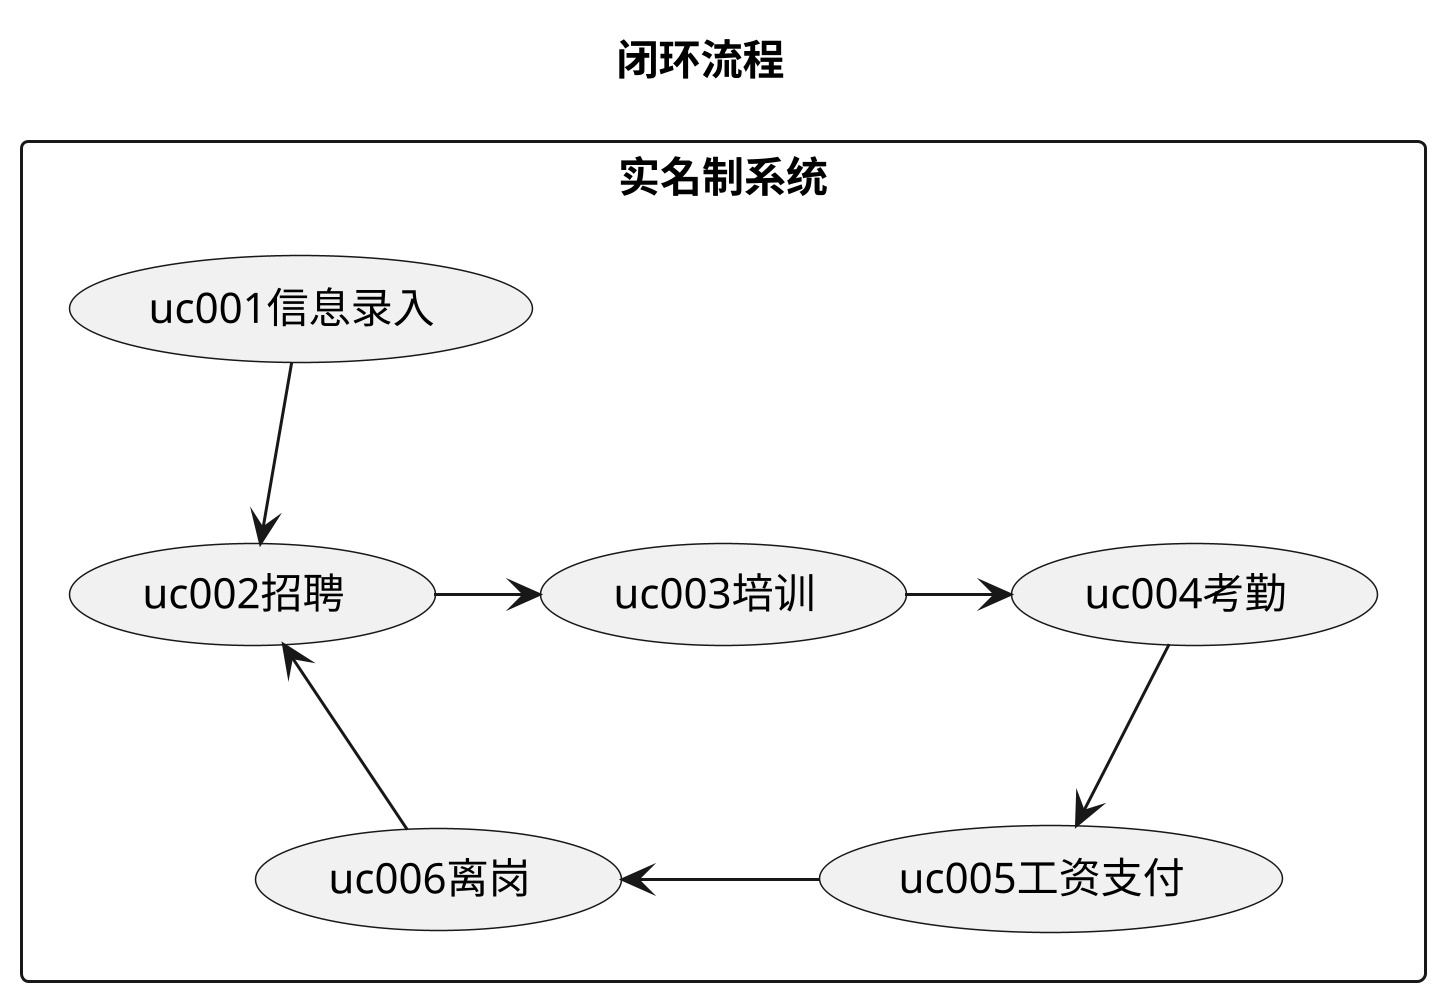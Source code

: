 @startUML
scale 3
title 闭环流程
rectangle "实名制系统" {
    (uc001信息录入) as uc001
    (uc002招聘) as uc002
    (uc003培训) as uc003
    (uc004考勤) as uc004
    (uc005工资支付) as uc005
    (uc006离岗) as uc006
}

uc001 --> uc002
uc002 -> uc003
uc003 -> uc004
uc004 --> uc005
uc006 <- uc005
uc002 <-- uc006
@endUML

@startUMl
scale 3
title uc001信息录入用例
rectangle "实名信息系统" {
    (uc001信息录入) as uc001
    (uc001_1批量信息录入) as uc001_1
    (uc001_2关联实名身份) as uc001_2
}

uc001 --> uc001_1: 扩展
uc001 --> uc001_2: 扩展
@endUML

@startUML
scale 3
title uc001信息录入流程图
start
:工人进入公众号;
:工人打开实名认证小程序;
:选择录入新身份;
repeat
:录入新身份;
:提交身份;
:后台管理人员审核;
repeat while (审核未通过, 提示重新录入)
-> 审核通过;
:修改工人状态为完成认证;
end
@endUML

@startUML
scale 3
title uc001_1批量信息录入流程图
start
:管理员进入后台;
:管理员导入批量实名信息;
:系统批量生成实名信息;
repeat
:管理员审核实名信息;
if (实名信息) then (通过)
:修改工人实名认证状态;
end
else (未通过)
:修改工人实名信息;
@endUML

@startUML
scale 3
title uc001_2关联实名身份
start
:工人从管理员处获得关联密码;
:工人进入微信公众号;
:工人进入实名认证小程序;
:工人选择关联已有实名身份;
:工人完成关联;
repeat
if (是否关联成功) then (是)
:显示关联成功;
end
else (否)
:重新关联;
@endUMl

@startUML
scale 3
title uc001信息录入类图
class 001 as "工人" <001>
class 002 as "管理员" <002>
class 003 as "批量实名认证列表" <003>
class 004 as "批量实名信息" <004>
class 005 as "关联密码" <005>

001 : id
001 : 微信 openid
001 : 实名信息
001 : 实名认证状态
001 : 录入实名信息()
001 : 关联实名信息()
001 : 修改实名信息()

002 : id
002 : 审核实名信息()
002 : 导入实名信息()

003 : id
003 : 实名信息
003 : 取出实名信息()

004 : id
004 : 工人id
004 : 实名认证状态
004 : 修改实名信息状态()

005 : id
005 : 密码
005 : 工人id
005 : 验证密码()

001 <-- 003: 包含
001 <-- 004: 包含
001 -> 002: 提交实名信息
001 <- 002: 审核
002 --> 003: 导入
004 <- 003: 生成
005 <-- 002: 生成
005 <-- 001: 验证
@endUML

@startUML
scale 3
title uc002招聘用例
rectangle "实名制系统" {
    (uc002招聘) as uc002
    (uc002_1发布招聘信息) as uc002_1
    (uc002_2应聘) as uc002_2
    (uc002_3甄选) as uc002_3
}

uc002 --> uc002_1: 包含
uc002 --> uc002_2: 包含
uc002 --> uc002_3: 包含

uc002_1 -> uc002_2
uc002_2 -> uc002_3
@endUMl

@startUML
scale 3
title uc002_1发布招聘信息流程图
start
:管理员录入项目信息;
:管理员录入岗位信息;
:管理员录入招聘信息;
:通过公众号向工作发送消息;
end
@endUMl

@startUMl
scale 3
title uc002_2应聘流程图
start
:工人查看招聘信息;
:工人管理岗位;
:工人提交应聘请求;
end
@endUMl

@startUMl
scale 3
title uc002_3甄选流程图
start
:管理员人员查看应聘信息;
:管理人员选择应聘人员;
if (工人是否应聘成功) then (成功)
:提示工人应聘成功;
:生成劳务合同;
:工人签订合同;
end
else (失败)
:提示工人应聘失败;
end
@endUML

@startUMl
scale 3
title uc002招聘类图
class 001 as "工人" <001>
class 002 as "管理员" <002>
class 003 as "项目" <003>
class 004 as "岗位" <004>
class 005 as "招聘信息" <005>
class 006 as "应聘请求" <006>
class 007 as "劳务合同" <007>
class 008 as "专业" <008>
class 009 as "人员专业关系" <009>

001 : id
001 : 应聘()

002 : id
002 : 录入项目()
002 : 录入岗位()
002 : 录入招聘信息()
002 : 甄选录入人员()

003 : id
003 : 项目名称
003 : 施工单位

004 : id
004 : 岗位名称
004 : 项目id
004 : 专业id

005 : id
005 : 岗位id
005 : 应聘人数
005 : 应聘要求

006 : id
006 : 工人id
006 : 岗位id
006 : 招聘信息id

007 : id
007 : 用人单位id
007 : 工人id
007 : 岗位id
007 : 其它条款

008 : id
008 : 专业名称
008 : 是否特殊专业
008 : 最高等级

009 : id
009 : 专业id
009 : 工人id
009 : 专业等级

003 <-- 002: 录入项目
003 --> 004: 包含
004 --> 005: 产生
001 --> 006: 提交
006 -> 005: 应聘
006 -> 004: 应聘
002 --> 006: 甄选
001 -> 003: 签订
(001, 003) --> 007: 签订
009 -- 001
009 -- 008
008 -- 004
@endUML

@startUML
scale 3
title uc003培训用例
rectangle "实名制系统" {
    (uc004培训) as uc004
}
@endUML

@startUML
scale 3
title uc003培训流程
start
:管理员组织培训;
repeat
:工人参加培训;
:管理员考核工人;
if (考核结果) then (通过)
:结束培训;
:增加工人培训记录;
end
else (未通过)
@endUML

@startUMl
scale 3
title uc003培训类图
class 001 as "工人" <001>
class 002 as "管理员" <002>
class 003 as "培训" <003>
class 004 as "工人培训关系表" <004>

001 : id
001 : 接受考核()

002 : id
002 : 组织培训()
002 : 发布考核()

003 : id
003 : 培训名称
003 : 培训类别

004 : id
004 : 工人id
004 : 培训id
004 : 考核结果

002 --> 003: 组织
001 -- 004
004 - 003
001 <- 002: 考核
@endUMl

@startUML
scale 3
title uc004考勤用例
rectangle "实名制系统" {
    (uc004考勤) as uc004
    (uc004_1扫码考勤) as uc004_1
    (uc004_2打卡考勤) as uc004_2
    (uc004_3地理信息考勤) as uc004_3
    (uc004_4手动补录) as uc004_4
    (uc004_2_1设备打卡) as uc004_2_1
    (uc004_2_2生物信息识别打卡) as uc004_2_2
}

uc004 --> uc004_1: 包含
uc004 --> uc004_2: 包含
uc004 --> uc004_3: 包含
uc004 --> uc004_4: 包含

uc004_2 --> uc004_2_1: 扩展
uc004_2 --> uc004_2_2: 扩展
@endUML

@startUML
scale 3
title uc004_1扫码考勤流程
start
:工人进入微信公众号;
:工人打开考勤小程序;
:工人选择扫码考勤;
:小程序生成考勤二维码;
:工人在扫码设备上进行扫码;
:增加工人考勤记录;
end
@endUML

@startUML
scale 3
title uc004_2打卡考勤流程
start
if (采用打卡方式) then (生物识别)
:录入生物识别信息;
:工人在生物识别设备上进行打卡;
else (设备打卡)
:发放打卡设备;
:工人使用打卡设备进行打卡;
endif
:增加工人考勤记录;
end
@endUML

@startUML
scale 3
title uc004_3地理信息考勤流程
start
:工人进入微信公众号;
:工人打开考勤小程序;
:工人选择地理信息考勤;
:小程序获取用户地理位置;
:增加工人考勤记录;
end
@endUML

@startUML
scale 3
title uc004_4手动补录流程
start
:管理员进入后台;
:管理员进行补录;
:增加工人考勤记录;
end
@endUML

@startUML
scale 3
title uc004考勤类图
class 001 as "工人" <001>
class 002 as "管理员" <002>
class 003 as "考勤记录" <003>
class 004 as "考勤二维码" <004>
class 005 as "扫码设备" <005>
class 006 as "生物识别打卡设备" <006>
class 007 as "设备打卡设备" <007>

001 : id
001 : 生物识别信息
001 : 生成考勤二维码()
001 : 生物识别打卡()
001 : 设备打卡()
001 : 地理位置打卡()

002 : id
002 : 补录考勤()

003 : id
003 : 工人id
003 : 项目id
003 : 考勤方式
003 : 考勤时间
003 : 备注
003 : 增加考勤记录()

004 : id
004 : 生成时间
004 : 有效时间
004 : 状态

005 : id
005 : 扫码()

006 : id
006 : 识别生物信息()
006 : 打卡()

007 : id
007 : 识别设备信息()
007 : 打卡()

001 --> 004
001 --> 006
001 --> 005
001 --> 007

004 -> 005
005 --> 003
006 --> 003
007 --> 003
001 --> 003

003 <-- 002
@endUML

@startUML
scale 3
title uc005工资支付用例
rectangle "实名制系统" {
    (uc005工资支付) as uc005
    (uc005_1生成工资单) as uc005_1
    (uc005_2结算工资) as uc005_2
}

uc005 --> uc005_1: 包含
uc005 --> uc005_2: 包含
uc005_1 -> uc005_2
@endUML

@startUML
scale 3
title uc005_1生成工资单流程图
start
:管理员制定工资结算规则;
:系统根据结算规则与考勤记录生成工资单;
:系统生成工资结算订单;
end
@endUML

@startUML
scale 3
title uc005_2结算工资流程图
start
:管理员根据工资单打款;
:管理员发起确认收款;
:工人确认收款;
:系统完结工资结算订单;
end
@endUMl

@startUML
scale 3
title uc005结算工资类图
class 001 as "工人" <001>
class 002 as "管理员" <002>
class 003 as "工资结算规则" <003>
class 004 as "工资单" <004>
class 005 as "工资结算订单" <005>
class 006 as "确认收款信息" <006>

001 : id
001 : 确认收款()

002 : id
002 : 录入工资结算规则()
002 : 发起确认收款()

003 : id
003 : 项目id
003 : 岗位id
003 : 工人id
003 : 结算周期
003 : 工资
003 : 起算时间

004 : id
004 : 岗位id
004 : 工人id
004 : 结算金额
004 : 结算时间

005 : id
005 : 工资单id
005 : 订单状态

006 : id
006 : 工资单id
006 : 银行流水
006 : 确认结果

002 --> 003
003 --> 004
001 --> 006
006 -> 004
004 --> 005
006 --> 005
@endUML

@startUML
scale 3
title uc006离岗用例
rectangle "实名制系统" {
    (uc006离岗) as uc006
    (uc006_1辞职) as uc006_1
    (uc006_2辞退) as uc006_2
}

uc006 --> uc006_1: 扩展
uc006 --> uc006_2: 扩展
@endUML

@startUMl
scale 3
title uc006离岗流程图
start
if (离岗方式) then (正常离岗)
:离岗条件达成;
:工人确认离岗;
elseif () then (辞职)
:工人发起辞职;
:管理员审核辞职;
else (辞退)
:管理员发起辞退;
:工人确认辞退;
endif
:工人进行技术交底;
:管理员确认技术交底;
end
@endUML

@startUML
scale 3
title uc006离岗类图
class 001 as "工人" <001>
class 002 as "管理员" <002>
class 003 as "离岗条件" <003>
class 004 as "辞职请求" <004>
class 005 as "辞退请求" <005>

001 : id
001 : 提交辞职请求()
001 : 确认辞退请求()

002 : id
002 : 提交辞退请求()
002 : 确认辞职请求()
002 : 确认离岗()

003 : id
003 : 判断离岗条件()

004 : id
004 : 工人id
004 : 项目id
004 : 岗位id
004 : 状态

005 : id
005 : 工人id
005 : 岗位id
005 : 项目id
005 : 状态

003 - 001
001 -- 004
002 -- 005
001 -- 005
002 -- 004
@endUMl